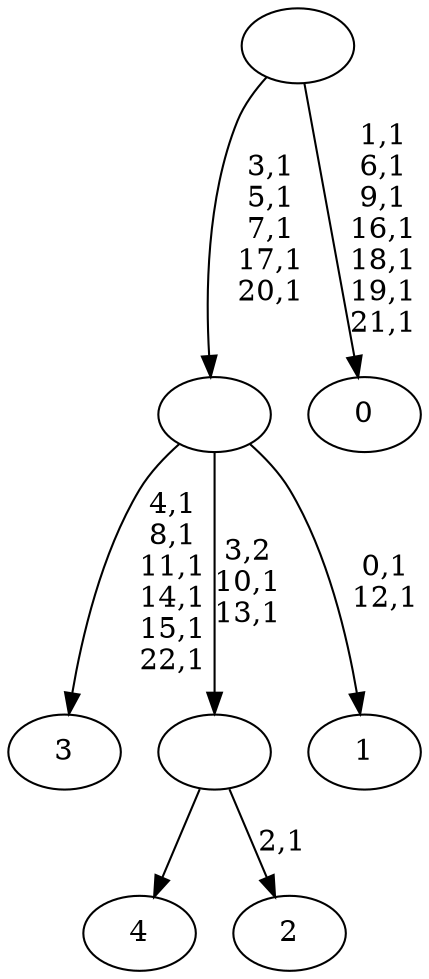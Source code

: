 digraph T {
	28 [label="4"]
	27 [label="3"]
	20 [label="2"]
	18 [label=""]
	16 [label="1"]
	13 [label=""]
	8 [label="0"]
	0 [label=""]
	18 -> 20 [label="2,1"]
	18 -> 28 [label=""]
	13 -> 16 [label="0,1\n12,1"]
	13 -> 18 [label="3,2\n10,1\n13,1"]
	13 -> 27 [label="4,1\n8,1\n11,1\n14,1\n15,1\n22,1"]
	0 -> 8 [label="1,1\n6,1\n9,1\n16,1\n18,1\n19,1\n21,1"]
	0 -> 13 [label="3,1\n5,1\n7,1\n17,1\n20,1"]
}
